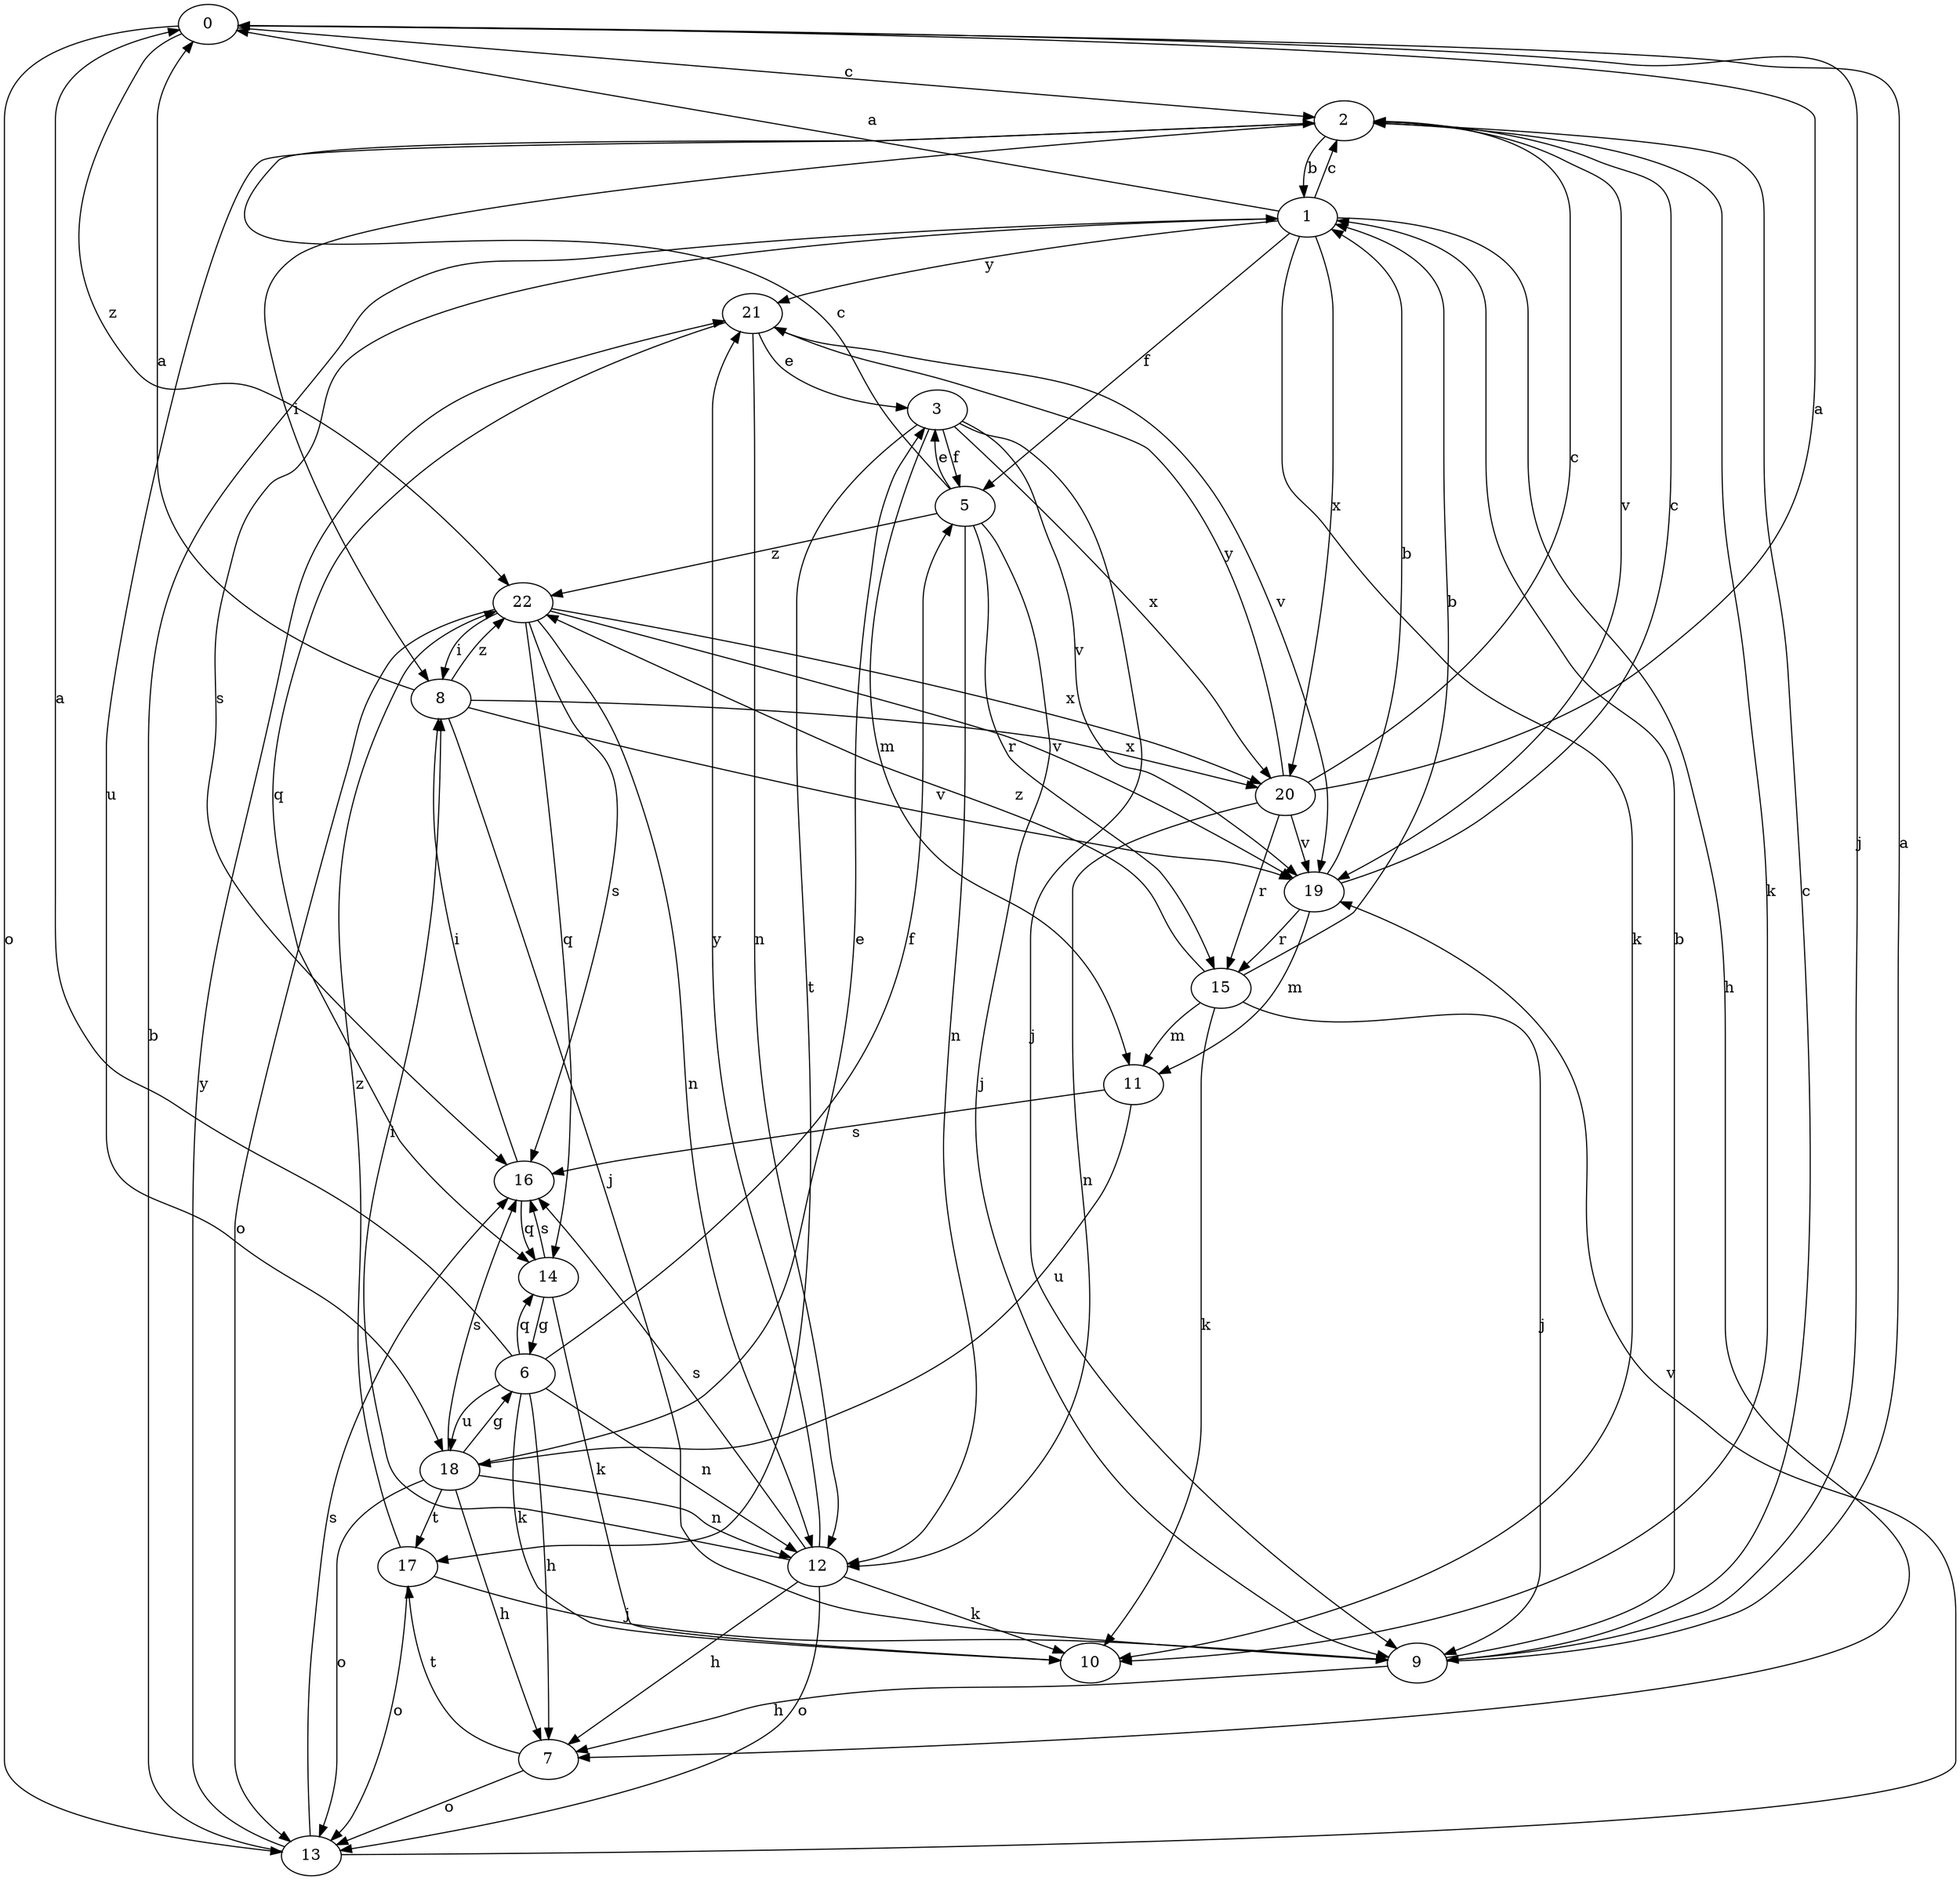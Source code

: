 strict digraph  {
0;
1;
2;
3;
5;
6;
7;
8;
9;
10;
11;
12;
13;
14;
15;
16;
17;
18;
19;
20;
21;
22;
0 -> 2  [label=c];
0 -> 9  [label=j];
0 -> 13  [label=o];
0 -> 22  [label=z];
1 -> 0  [label=a];
1 -> 2  [label=c];
1 -> 5  [label=f];
1 -> 7  [label=h];
1 -> 10  [label=k];
1 -> 16  [label=s];
1 -> 20  [label=x];
1 -> 21  [label=y];
2 -> 1  [label=b];
2 -> 8  [label=i];
2 -> 10  [label=k];
2 -> 18  [label=u];
2 -> 19  [label=v];
3 -> 5  [label=f];
3 -> 9  [label=j];
3 -> 11  [label=m];
3 -> 17  [label=t];
3 -> 19  [label=v];
3 -> 20  [label=x];
5 -> 2  [label=c];
5 -> 3  [label=e];
5 -> 9  [label=j];
5 -> 12  [label=n];
5 -> 15  [label=r];
5 -> 22  [label=z];
6 -> 0  [label=a];
6 -> 5  [label=f];
6 -> 7  [label=h];
6 -> 10  [label=k];
6 -> 12  [label=n];
6 -> 14  [label=q];
6 -> 18  [label=u];
7 -> 13  [label=o];
7 -> 17  [label=t];
8 -> 0  [label=a];
8 -> 9  [label=j];
8 -> 19  [label=v];
8 -> 20  [label=x];
8 -> 22  [label=z];
9 -> 0  [label=a];
9 -> 1  [label=b];
9 -> 2  [label=c];
9 -> 7  [label=h];
11 -> 16  [label=s];
11 -> 18  [label=u];
12 -> 7  [label=h];
12 -> 8  [label=i];
12 -> 10  [label=k];
12 -> 13  [label=o];
12 -> 16  [label=s];
12 -> 21  [label=y];
13 -> 1  [label=b];
13 -> 16  [label=s];
13 -> 19  [label=v];
13 -> 21  [label=y];
14 -> 6  [label=g];
14 -> 10  [label=k];
14 -> 16  [label=s];
15 -> 1  [label=b];
15 -> 9  [label=j];
15 -> 10  [label=k];
15 -> 11  [label=m];
15 -> 22  [label=z];
16 -> 8  [label=i];
16 -> 14  [label=q];
17 -> 9  [label=j];
17 -> 13  [label=o];
17 -> 22  [label=z];
18 -> 3  [label=e];
18 -> 6  [label=g];
18 -> 7  [label=h];
18 -> 12  [label=n];
18 -> 13  [label=o];
18 -> 16  [label=s];
18 -> 17  [label=t];
19 -> 1  [label=b];
19 -> 2  [label=c];
19 -> 11  [label=m];
19 -> 15  [label=r];
20 -> 0  [label=a];
20 -> 2  [label=c];
20 -> 12  [label=n];
20 -> 15  [label=r];
20 -> 19  [label=v];
20 -> 21  [label=y];
21 -> 3  [label=e];
21 -> 12  [label=n];
21 -> 14  [label=q];
21 -> 19  [label=v];
22 -> 8  [label=i];
22 -> 12  [label=n];
22 -> 13  [label=o];
22 -> 14  [label=q];
22 -> 16  [label=s];
22 -> 19  [label=v];
22 -> 20  [label=x];
}
